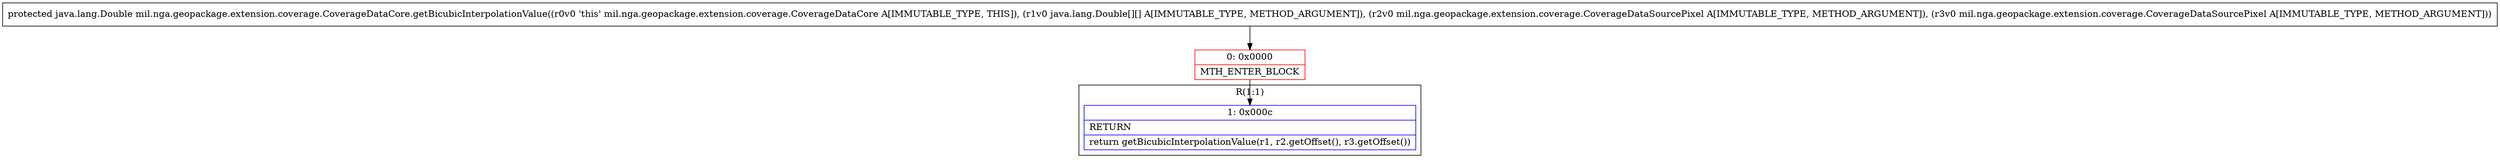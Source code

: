 digraph "CFG formil.nga.geopackage.extension.coverage.CoverageDataCore.getBicubicInterpolationValue([[Ljava\/lang\/Double;Lmil\/nga\/geopackage\/extension\/coverage\/CoverageDataSourcePixel;Lmil\/nga\/geopackage\/extension\/coverage\/CoverageDataSourcePixel;)Ljava\/lang\/Double;" {
subgraph cluster_Region_2034324278 {
label = "R(1:1)";
node [shape=record,color=blue];
Node_1 [shape=record,label="{1\:\ 0x000c|RETURN\l|return getBicubicInterpolationValue(r1, r2.getOffset(), r3.getOffset())\l}"];
}
Node_0 [shape=record,color=red,label="{0\:\ 0x0000|MTH_ENTER_BLOCK\l}"];
MethodNode[shape=record,label="{protected java.lang.Double mil.nga.geopackage.extension.coverage.CoverageDataCore.getBicubicInterpolationValue((r0v0 'this' mil.nga.geopackage.extension.coverage.CoverageDataCore A[IMMUTABLE_TYPE, THIS]), (r1v0 java.lang.Double[][] A[IMMUTABLE_TYPE, METHOD_ARGUMENT]), (r2v0 mil.nga.geopackage.extension.coverage.CoverageDataSourcePixel A[IMMUTABLE_TYPE, METHOD_ARGUMENT]), (r3v0 mil.nga.geopackage.extension.coverage.CoverageDataSourcePixel A[IMMUTABLE_TYPE, METHOD_ARGUMENT])) }"];
MethodNode -> Node_0;
Node_0 -> Node_1;
}

